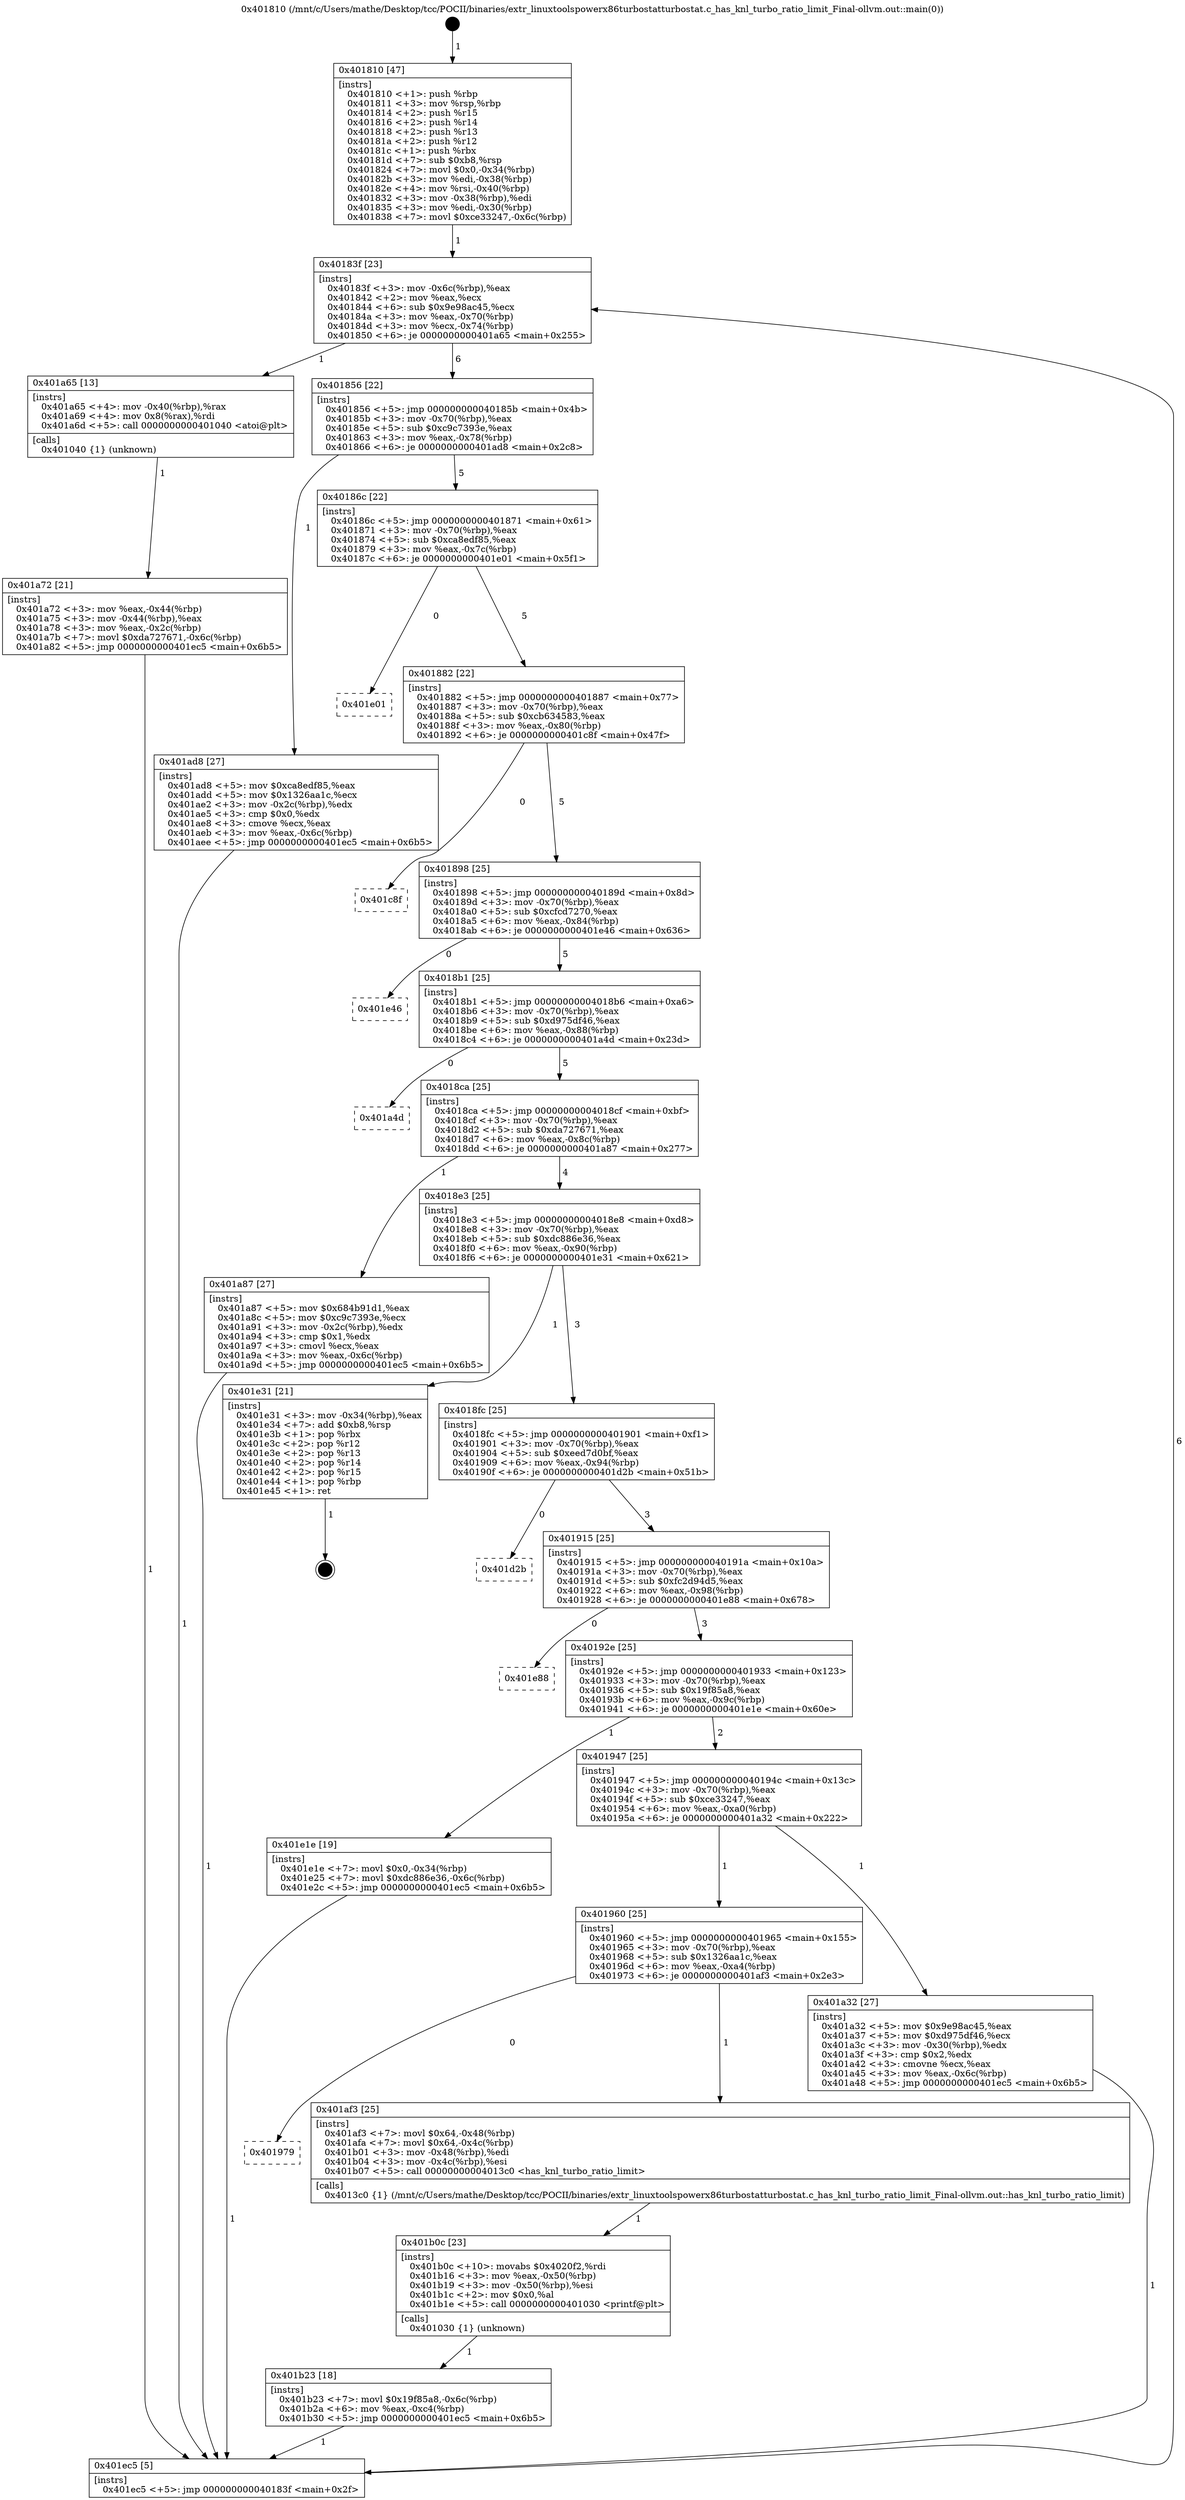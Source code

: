 digraph "0x401810" {
  label = "0x401810 (/mnt/c/Users/mathe/Desktop/tcc/POCII/binaries/extr_linuxtoolspowerx86turbostatturbostat.c_has_knl_turbo_ratio_limit_Final-ollvm.out::main(0))"
  labelloc = "t"
  node[shape=record]

  Entry [label="",width=0.3,height=0.3,shape=circle,fillcolor=black,style=filled]
  "0x40183f" [label="{
     0x40183f [23]\l
     | [instrs]\l
     &nbsp;&nbsp;0x40183f \<+3\>: mov -0x6c(%rbp),%eax\l
     &nbsp;&nbsp;0x401842 \<+2\>: mov %eax,%ecx\l
     &nbsp;&nbsp;0x401844 \<+6\>: sub $0x9e98ac45,%ecx\l
     &nbsp;&nbsp;0x40184a \<+3\>: mov %eax,-0x70(%rbp)\l
     &nbsp;&nbsp;0x40184d \<+3\>: mov %ecx,-0x74(%rbp)\l
     &nbsp;&nbsp;0x401850 \<+6\>: je 0000000000401a65 \<main+0x255\>\l
  }"]
  "0x401a65" [label="{
     0x401a65 [13]\l
     | [instrs]\l
     &nbsp;&nbsp;0x401a65 \<+4\>: mov -0x40(%rbp),%rax\l
     &nbsp;&nbsp;0x401a69 \<+4\>: mov 0x8(%rax),%rdi\l
     &nbsp;&nbsp;0x401a6d \<+5\>: call 0000000000401040 \<atoi@plt\>\l
     | [calls]\l
     &nbsp;&nbsp;0x401040 \{1\} (unknown)\l
  }"]
  "0x401856" [label="{
     0x401856 [22]\l
     | [instrs]\l
     &nbsp;&nbsp;0x401856 \<+5\>: jmp 000000000040185b \<main+0x4b\>\l
     &nbsp;&nbsp;0x40185b \<+3\>: mov -0x70(%rbp),%eax\l
     &nbsp;&nbsp;0x40185e \<+5\>: sub $0xc9c7393e,%eax\l
     &nbsp;&nbsp;0x401863 \<+3\>: mov %eax,-0x78(%rbp)\l
     &nbsp;&nbsp;0x401866 \<+6\>: je 0000000000401ad8 \<main+0x2c8\>\l
  }"]
  Exit [label="",width=0.3,height=0.3,shape=circle,fillcolor=black,style=filled,peripheries=2]
  "0x401ad8" [label="{
     0x401ad8 [27]\l
     | [instrs]\l
     &nbsp;&nbsp;0x401ad8 \<+5\>: mov $0xca8edf85,%eax\l
     &nbsp;&nbsp;0x401add \<+5\>: mov $0x1326aa1c,%ecx\l
     &nbsp;&nbsp;0x401ae2 \<+3\>: mov -0x2c(%rbp),%edx\l
     &nbsp;&nbsp;0x401ae5 \<+3\>: cmp $0x0,%edx\l
     &nbsp;&nbsp;0x401ae8 \<+3\>: cmove %ecx,%eax\l
     &nbsp;&nbsp;0x401aeb \<+3\>: mov %eax,-0x6c(%rbp)\l
     &nbsp;&nbsp;0x401aee \<+5\>: jmp 0000000000401ec5 \<main+0x6b5\>\l
  }"]
  "0x40186c" [label="{
     0x40186c [22]\l
     | [instrs]\l
     &nbsp;&nbsp;0x40186c \<+5\>: jmp 0000000000401871 \<main+0x61\>\l
     &nbsp;&nbsp;0x401871 \<+3\>: mov -0x70(%rbp),%eax\l
     &nbsp;&nbsp;0x401874 \<+5\>: sub $0xca8edf85,%eax\l
     &nbsp;&nbsp;0x401879 \<+3\>: mov %eax,-0x7c(%rbp)\l
     &nbsp;&nbsp;0x40187c \<+6\>: je 0000000000401e01 \<main+0x5f1\>\l
  }"]
  "0x401b23" [label="{
     0x401b23 [18]\l
     | [instrs]\l
     &nbsp;&nbsp;0x401b23 \<+7\>: movl $0x19f85a8,-0x6c(%rbp)\l
     &nbsp;&nbsp;0x401b2a \<+6\>: mov %eax,-0xc4(%rbp)\l
     &nbsp;&nbsp;0x401b30 \<+5\>: jmp 0000000000401ec5 \<main+0x6b5\>\l
  }"]
  "0x401e01" [label="{
     0x401e01\l
  }", style=dashed]
  "0x401882" [label="{
     0x401882 [22]\l
     | [instrs]\l
     &nbsp;&nbsp;0x401882 \<+5\>: jmp 0000000000401887 \<main+0x77\>\l
     &nbsp;&nbsp;0x401887 \<+3\>: mov -0x70(%rbp),%eax\l
     &nbsp;&nbsp;0x40188a \<+5\>: sub $0xcb634583,%eax\l
     &nbsp;&nbsp;0x40188f \<+3\>: mov %eax,-0x80(%rbp)\l
     &nbsp;&nbsp;0x401892 \<+6\>: je 0000000000401c8f \<main+0x47f\>\l
  }"]
  "0x401b0c" [label="{
     0x401b0c [23]\l
     | [instrs]\l
     &nbsp;&nbsp;0x401b0c \<+10\>: movabs $0x4020f2,%rdi\l
     &nbsp;&nbsp;0x401b16 \<+3\>: mov %eax,-0x50(%rbp)\l
     &nbsp;&nbsp;0x401b19 \<+3\>: mov -0x50(%rbp),%esi\l
     &nbsp;&nbsp;0x401b1c \<+2\>: mov $0x0,%al\l
     &nbsp;&nbsp;0x401b1e \<+5\>: call 0000000000401030 \<printf@plt\>\l
     | [calls]\l
     &nbsp;&nbsp;0x401030 \{1\} (unknown)\l
  }"]
  "0x401c8f" [label="{
     0x401c8f\l
  }", style=dashed]
  "0x401898" [label="{
     0x401898 [25]\l
     | [instrs]\l
     &nbsp;&nbsp;0x401898 \<+5\>: jmp 000000000040189d \<main+0x8d\>\l
     &nbsp;&nbsp;0x40189d \<+3\>: mov -0x70(%rbp),%eax\l
     &nbsp;&nbsp;0x4018a0 \<+5\>: sub $0xcfcd7270,%eax\l
     &nbsp;&nbsp;0x4018a5 \<+6\>: mov %eax,-0x84(%rbp)\l
     &nbsp;&nbsp;0x4018ab \<+6\>: je 0000000000401e46 \<main+0x636\>\l
  }"]
  "0x401979" [label="{
     0x401979\l
  }", style=dashed]
  "0x401e46" [label="{
     0x401e46\l
  }", style=dashed]
  "0x4018b1" [label="{
     0x4018b1 [25]\l
     | [instrs]\l
     &nbsp;&nbsp;0x4018b1 \<+5\>: jmp 00000000004018b6 \<main+0xa6\>\l
     &nbsp;&nbsp;0x4018b6 \<+3\>: mov -0x70(%rbp),%eax\l
     &nbsp;&nbsp;0x4018b9 \<+5\>: sub $0xd975df46,%eax\l
     &nbsp;&nbsp;0x4018be \<+6\>: mov %eax,-0x88(%rbp)\l
     &nbsp;&nbsp;0x4018c4 \<+6\>: je 0000000000401a4d \<main+0x23d\>\l
  }"]
  "0x401af3" [label="{
     0x401af3 [25]\l
     | [instrs]\l
     &nbsp;&nbsp;0x401af3 \<+7\>: movl $0x64,-0x48(%rbp)\l
     &nbsp;&nbsp;0x401afa \<+7\>: movl $0x64,-0x4c(%rbp)\l
     &nbsp;&nbsp;0x401b01 \<+3\>: mov -0x48(%rbp),%edi\l
     &nbsp;&nbsp;0x401b04 \<+3\>: mov -0x4c(%rbp),%esi\l
     &nbsp;&nbsp;0x401b07 \<+5\>: call 00000000004013c0 \<has_knl_turbo_ratio_limit\>\l
     | [calls]\l
     &nbsp;&nbsp;0x4013c0 \{1\} (/mnt/c/Users/mathe/Desktop/tcc/POCII/binaries/extr_linuxtoolspowerx86turbostatturbostat.c_has_knl_turbo_ratio_limit_Final-ollvm.out::has_knl_turbo_ratio_limit)\l
  }"]
  "0x401a4d" [label="{
     0x401a4d\l
  }", style=dashed]
  "0x4018ca" [label="{
     0x4018ca [25]\l
     | [instrs]\l
     &nbsp;&nbsp;0x4018ca \<+5\>: jmp 00000000004018cf \<main+0xbf\>\l
     &nbsp;&nbsp;0x4018cf \<+3\>: mov -0x70(%rbp),%eax\l
     &nbsp;&nbsp;0x4018d2 \<+5\>: sub $0xda727671,%eax\l
     &nbsp;&nbsp;0x4018d7 \<+6\>: mov %eax,-0x8c(%rbp)\l
     &nbsp;&nbsp;0x4018dd \<+6\>: je 0000000000401a87 \<main+0x277\>\l
  }"]
  "0x401a72" [label="{
     0x401a72 [21]\l
     | [instrs]\l
     &nbsp;&nbsp;0x401a72 \<+3\>: mov %eax,-0x44(%rbp)\l
     &nbsp;&nbsp;0x401a75 \<+3\>: mov -0x44(%rbp),%eax\l
     &nbsp;&nbsp;0x401a78 \<+3\>: mov %eax,-0x2c(%rbp)\l
     &nbsp;&nbsp;0x401a7b \<+7\>: movl $0xda727671,-0x6c(%rbp)\l
     &nbsp;&nbsp;0x401a82 \<+5\>: jmp 0000000000401ec5 \<main+0x6b5\>\l
  }"]
  "0x401a87" [label="{
     0x401a87 [27]\l
     | [instrs]\l
     &nbsp;&nbsp;0x401a87 \<+5\>: mov $0x684b91d1,%eax\l
     &nbsp;&nbsp;0x401a8c \<+5\>: mov $0xc9c7393e,%ecx\l
     &nbsp;&nbsp;0x401a91 \<+3\>: mov -0x2c(%rbp),%edx\l
     &nbsp;&nbsp;0x401a94 \<+3\>: cmp $0x1,%edx\l
     &nbsp;&nbsp;0x401a97 \<+3\>: cmovl %ecx,%eax\l
     &nbsp;&nbsp;0x401a9a \<+3\>: mov %eax,-0x6c(%rbp)\l
     &nbsp;&nbsp;0x401a9d \<+5\>: jmp 0000000000401ec5 \<main+0x6b5\>\l
  }"]
  "0x4018e3" [label="{
     0x4018e3 [25]\l
     | [instrs]\l
     &nbsp;&nbsp;0x4018e3 \<+5\>: jmp 00000000004018e8 \<main+0xd8\>\l
     &nbsp;&nbsp;0x4018e8 \<+3\>: mov -0x70(%rbp),%eax\l
     &nbsp;&nbsp;0x4018eb \<+5\>: sub $0xdc886e36,%eax\l
     &nbsp;&nbsp;0x4018f0 \<+6\>: mov %eax,-0x90(%rbp)\l
     &nbsp;&nbsp;0x4018f6 \<+6\>: je 0000000000401e31 \<main+0x621\>\l
  }"]
  "0x401810" [label="{
     0x401810 [47]\l
     | [instrs]\l
     &nbsp;&nbsp;0x401810 \<+1\>: push %rbp\l
     &nbsp;&nbsp;0x401811 \<+3\>: mov %rsp,%rbp\l
     &nbsp;&nbsp;0x401814 \<+2\>: push %r15\l
     &nbsp;&nbsp;0x401816 \<+2\>: push %r14\l
     &nbsp;&nbsp;0x401818 \<+2\>: push %r13\l
     &nbsp;&nbsp;0x40181a \<+2\>: push %r12\l
     &nbsp;&nbsp;0x40181c \<+1\>: push %rbx\l
     &nbsp;&nbsp;0x40181d \<+7\>: sub $0xb8,%rsp\l
     &nbsp;&nbsp;0x401824 \<+7\>: movl $0x0,-0x34(%rbp)\l
     &nbsp;&nbsp;0x40182b \<+3\>: mov %edi,-0x38(%rbp)\l
     &nbsp;&nbsp;0x40182e \<+4\>: mov %rsi,-0x40(%rbp)\l
     &nbsp;&nbsp;0x401832 \<+3\>: mov -0x38(%rbp),%edi\l
     &nbsp;&nbsp;0x401835 \<+3\>: mov %edi,-0x30(%rbp)\l
     &nbsp;&nbsp;0x401838 \<+7\>: movl $0xce33247,-0x6c(%rbp)\l
  }"]
  "0x401e31" [label="{
     0x401e31 [21]\l
     | [instrs]\l
     &nbsp;&nbsp;0x401e31 \<+3\>: mov -0x34(%rbp),%eax\l
     &nbsp;&nbsp;0x401e34 \<+7\>: add $0xb8,%rsp\l
     &nbsp;&nbsp;0x401e3b \<+1\>: pop %rbx\l
     &nbsp;&nbsp;0x401e3c \<+2\>: pop %r12\l
     &nbsp;&nbsp;0x401e3e \<+2\>: pop %r13\l
     &nbsp;&nbsp;0x401e40 \<+2\>: pop %r14\l
     &nbsp;&nbsp;0x401e42 \<+2\>: pop %r15\l
     &nbsp;&nbsp;0x401e44 \<+1\>: pop %rbp\l
     &nbsp;&nbsp;0x401e45 \<+1\>: ret\l
  }"]
  "0x4018fc" [label="{
     0x4018fc [25]\l
     | [instrs]\l
     &nbsp;&nbsp;0x4018fc \<+5\>: jmp 0000000000401901 \<main+0xf1\>\l
     &nbsp;&nbsp;0x401901 \<+3\>: mov -0x70(%rbp),%eax\l
     &nbsp;&nbsp;0x401904 \<+5\>: sub $0xeed7d0bf,%eax\l
     &nbsp;&nbsp;0x401909 \<+6\>: mov %eax,-0x94(%rbp)\l
     &nbsp;&nbsp;0x40190f \<+6\>: je 0000000000401d2b \<main+0x51b\>\l
  }"]
  "0x401ec5" [label="{
     0x401ec5 [5]\l
     | [instrs]\l
     &nbsp;&nbsp;0x401ec5 \<+5\>: jmp 000000000040183f \<main+0x2f\>\l
  }"]
  "0x401d2b" [label="{
     0x401d2b\l
  }", style=dashed]
  "0x401915" [label="{
     0x401915 [25]\l
     | [instrs]\l
     &nbsp;&nbsp;0x401915 \<+5\>: jmp 000000000040191a \<main+0x10a\>\l
     &nbsp;&nbsp;0x40191a \<+3\>: mov -0x70(%rbp),%eax\l
     &nbsp;&nbsp;0x40191d \<+5\>: sub $0xfc2d94d5,%eax\l
     &nbsp;&nbsp;0x401922 \<+6\>: mov %eax,-0x98(%rbp)\l
     &nbsp;&nbsp;0x401928 \<+6\>: je 0000000000401e88 \<main+0x678\>\l
  }"]
  "0x401960" [label="{
     0x401960 [25]\l
     | [instrs]\l
     &nbsp;&nbsp;0x401960 \<+5\>: jmp 0000000000401965 \<main+0x155\>\l
     &nbsp;&nbsp;0x401965 \<+3\>: mov -0x70(%rbp),%eax\l
     &nbsp;&nbsp;0x401968 \<+5\>: sub $0x1326aa1c,%eax\l
     &nbsp;&nbsp;0x40196d \<+6\>: mov %eax,-0xa4(%rbp)\l
     &nbsp;&nbsp;0x401973 \<+6\>: je 0000000000401af3 \<main+0x2e3\>\l
  }"]
  "0x401e88" [label="{
     0x401e88\l
  }", style=dashed]
  "0x40192e" [label="{
     0x40192e [25]\l
     | [instrs]\l
     &nbsp;&nbsp;0x40192e \<+5\>: jmp 0000000000401933 \<main+0x123\>\l
     &nbsp;&nbsp;0x401933 \<+3\>: mov -0x70(%rbp),%eax\l
     &nbsp;&nbsp;0x401936 \<+5\>: sub $0x19f85a8,%eax\l
     &nbsp;&nbsp;0x40193b \<+6\>: mov %eax,-0x9c(%rbp)\l
     &nbsp;&nbsp;0x401941 \<+6\>: je 0000000000401e1e \<main+0x60e\>\l
  }"]
  "0x401a32" [label="{
     0x401a32 [27]\l
     | [instrs]\l
     &nbsp;&nbsp;0x401a32 \<+5\>: mov $0x9e98ac45,%eax\l
     &nbsp;&nbsp;0x401a37 \<+5\>: mov $0xd975df46,%ecx\l
     &nbsp;&nbsp;0x401a3c \<+3\>: mov -0x30(%rbp),%edx\l
     &nbsp;&nbsp;0x401a3f \<+3\>: cmp $0x2,%edx\l
     &nbsp;&nbsp;0x401a42 \<+3\>: cmovne %ecx,%eax\l
     &nbsp;&nbsp;0x401a45 \<+3\>: mov %eax,-0x6c(%rbp)\l
     &nbsp;&nbsp;0x401a48 \<+5\>: jmp 0000000000401ec5 \<main+0x6b5\>\l
  }"]
  "0x401e1e" [label="{
     0x401e1e [19]\l
     | [instrs]\l
     &nbsp;&nbsp;0x401e1e \<+7\>: movl $0x0,-0x34(%rbp)\l
     &nbsp;&nbsp;0x401e25 \<+7\>: movl $0xdc886e36,-0x6c(%rbp)\l
     &nbsp;&nbsp;0x401e2c \<+5\>: jmp 0000000000401ec5 \<main+0x6b5\>\l
  }"]
  "0x401947" [label="{
     0x401947 [25]\l
     | [instrs]\l
     &nbsp;&nbsp;0x401947 \<+5\>: jmp 000000000040194c \<main+0x13c\>\l
     &nbsp;&nbsp;0x40194c \<+3\>: mov -0x70(%rbp),%eax\l
     &nbsp;&nbsp;0x40194f \<+5\>: sub $0xce33247,%eax\l
     &nbsp;&nbsp;0x401954 \<+6\>: mov %eax,-0xa0(%rbp)\l
     &nbsp;&nbsp;0x40195a \<+6\>: je 0000000000401a32 \<main+0x222\>\l
  }"]
  Entry -> "0x401810" [label=" 1"]
  "0x40183f" -> "0x401a65" [label=" 1"]
  "0x40183f" -> "0x401856" [label=" 6"]
  "0x401e31" -> Exit [label=" 1"]
  "0x401856" -> "0x401ad8" [label=" 1"]
  "0x401856" -> "0x40186c" [label=" 5"]
  "0x401e1e" -> "0x401ec5" [label=" 1"]
  "0x40186c" -> "0x401e01" [label=" 0"]
  "0x40186c" -> "0x401882" [label=" 5"]
  "0x401b23" -> "0x401ec5" [label=" 1"]
  "0x401882" -> "0x401c8f" [label=" 0"]
  "0x401882" -> "0x401898" [label=" 5"]
  "0x401b0c" -> "0x401b23" [label=" 1"]
  "0x401898" -> "0x401e46" [label=" 0"]
  "0x401898" -> "0x4018b1" [label=" 5"]
  "0x401af3" -> "0x401b0c" [label=" 1"]
  "0x4018b1" -> "0x401a4d" [label=" 0"]
  "0x4018b1" -> "0x4018ca" [label=" 5"]
  "0x401960" -> "0x401979" [label=" 0"]
  "0x4018ca" -> "0x401a87" [label=" 1"]
  "0x4018ca" -> "0x4018e3" [label=" 4"]
  "0x401960" -> "0x401af3" [label=" 1"]
  "0x4018e3" -> "0x401e31" [label=" 1"]
  "0x4018e3" -> "0x4018fc" [label=" 3"]
  "0x401ad8" -> "0x401ec5" [label=" 1"]
  "0x4018fc" -> "0x401d2b" [label=" 0"]
  "0x4018fc" -> "0x401915" [label=" 3"]
  "0x401a87" -> "0x401ec5" [label=" 1"]
  "0x401915" -> "0x401e88" [label=" 0"]
  "0x401915" -> "0x40192e" [label=" 3"]
  "0x401a72" -> "0x401ec5" [label=" 1"]
  "0x40192e" -> "0x401e1e" [label=" 1"]
  "0x40192e" -> "0x401947" [label=" 2"]
  "0x401a65" -> "0x401a72" [label=" 1"]
  "0x401947" -> "0x401a32" [label=" 1"]
  "0x401947" -> "0x401960" [label=" 1"]
  "0x401a32" -> "0x401ec5" [label=" 1"]
  "0x401810" -> "0x40183f" [label=" 1"]
  "0x401ec5" -> "0x40183f" [label=" 6"]
}
